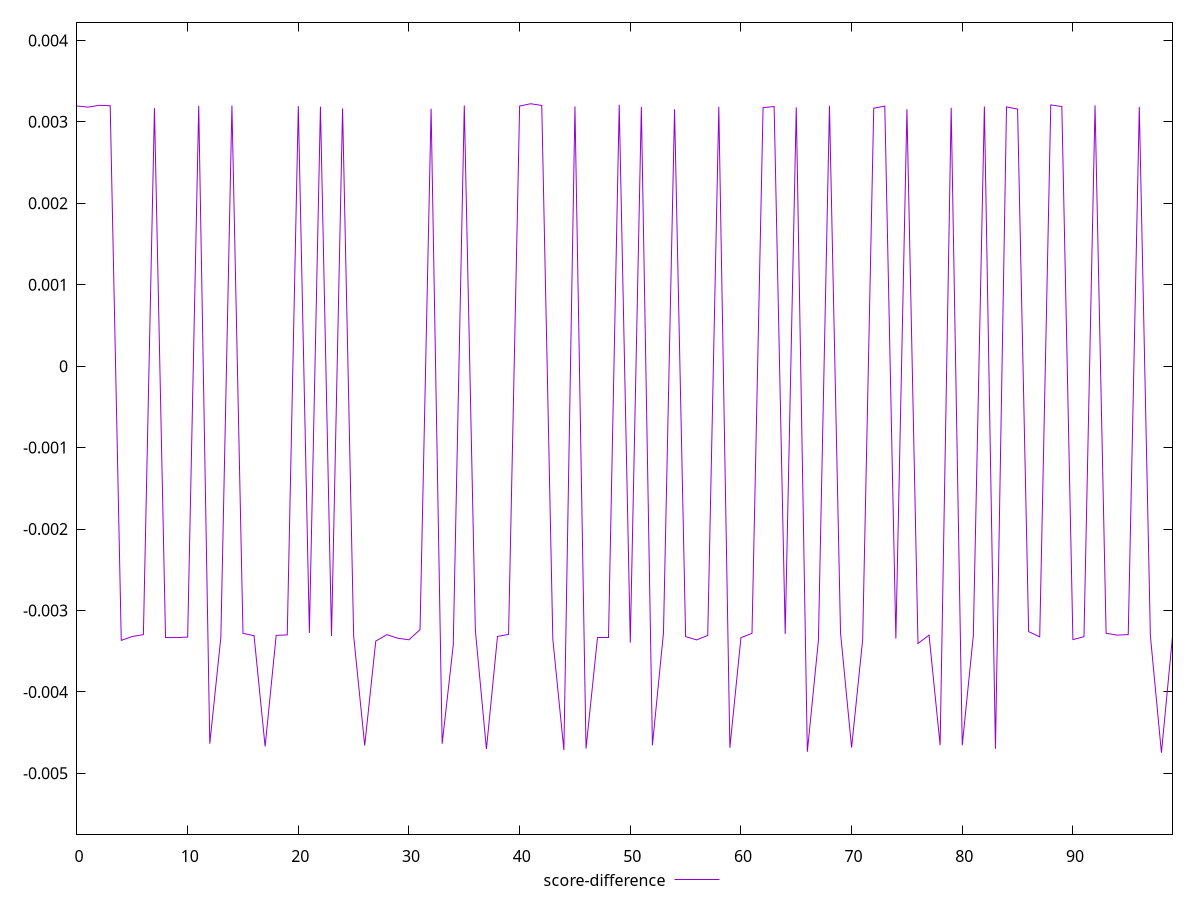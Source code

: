 reset

$scoreDifference <<EOF
0 0.0031944409185062916
1 0.0031806370622399216
2 0.003203226614586052
3 0.0031976450421904445
4 -0.0033671411182305544
5 -0.003319467946637289
6 -0.003296890528748042
7 0.0031678200791624977
8 -0.003332277988701282
9 -0.00333330050713343
10 -0.0033268480659967015
11 0.0031979165335249693
12 -0.004636442170640187
13 -0.0033301300408797863
14 0.0032012602512905275
15 -0.003280528320550813
16 -0.003310225025218605
17 -0.0046699769217513065
18 -0.0033061055216103696
19 -0.0032999860708957662
20 0.003192476299920255
21 -0.003275573302476742
22 0.0031865650954820968
23 -0.0033145149348967617
24 0.003165228030712175
25 -0.003310175096792989
26 -0.004658633124518641
27 -0.003376233277459173
28 -0.003297085623254148
29 -0.003341223896065282
30 -0.0033599322277890753
31 -0.003235321758989773
32 0.0031601968007456405
33 -0.0046360765686304095
34 -0.003427880876735845
35 0.003200628967871655
36 -0.0032459015462046326
37 -0.004701383665893011
38 -0.0033190845564119442
39 -0.0032940950344122477
40 0.0031938345711426397
41 0.003222340908598853
42 0.003201251118138071
43 -0.0033517168301619993
44 -0.004715832737618664
45 0.003189421764704603
46 -0.0046961033779041594
47 -0.003332041631287419
48 -0.0033320006099673005
49 0.00320976020963748
50 -0.0033948845542455253
51 0.003183073676550352
52 -0.004656335957013535
53 -0.00327309186303526
54 0.0031553398182349035
55 -0.003320637580554342
56 -0.0033612399009883553
57 -0.0033066921747256783
58 0.003182974775650327
59 -0.004685640774645283
60 -0.003333896191913821
61 -0.003280443859624338
62 0.003174043372017321
63 0.003187741675402367
64 -0.003288163977926528
65 0.003177979285789001
66 -0.004735324236987304
67 -0.003369664751278867
68 0.003196753120241924
69 -0.0032738633907321013
70 -0.004683992303175066
71 -0.0033599974697728907
72 0.0031671223691662753
73 0.003193335424765631
74 -0.003344289137627965
75 0.0031547265941126446
76 -0.0034062575840830833
77 -0.0033025466170032436
78 -0.004654547664845188
79 0.0031721289377678596
80 -0.004655640006702599
81 -0.003309341937954069
82 0.0031883790299350734
83 -0.004698252370143319
84 0.0031830145630931117
85 0.00315702523083794
86 -0.003259477984493664
87 -0.0033243186216811438
88 0.0032077222541596617
89 0.0031878736910380123
90 -0.0033576192484938705
91 -0.003321780667793539
92 0.003202571060118009
93 -0.0032796414428737375
94 -0.003303061973139787
95 -0.0032961228560738354
96 0.0031820688591277513
97 -0.0033079838568998987
98 -0.004746439206810171
99 -0.00331874907702423
EOF

set key outside below
set xrange [0:99]
set yrange [-0.005746439206810171:0.004222340908598853]
set trange [-0.005746439206810171:0.004222340908598853]
set terminal svg size 640, 500 enhanced background rgb 'white'
set output "reprap/first-cpu-idle/samples/pages+cached+noexternal+noimg/score-difference/values.svg"

plot $scoreDifference title "score-difference" with line

reset
